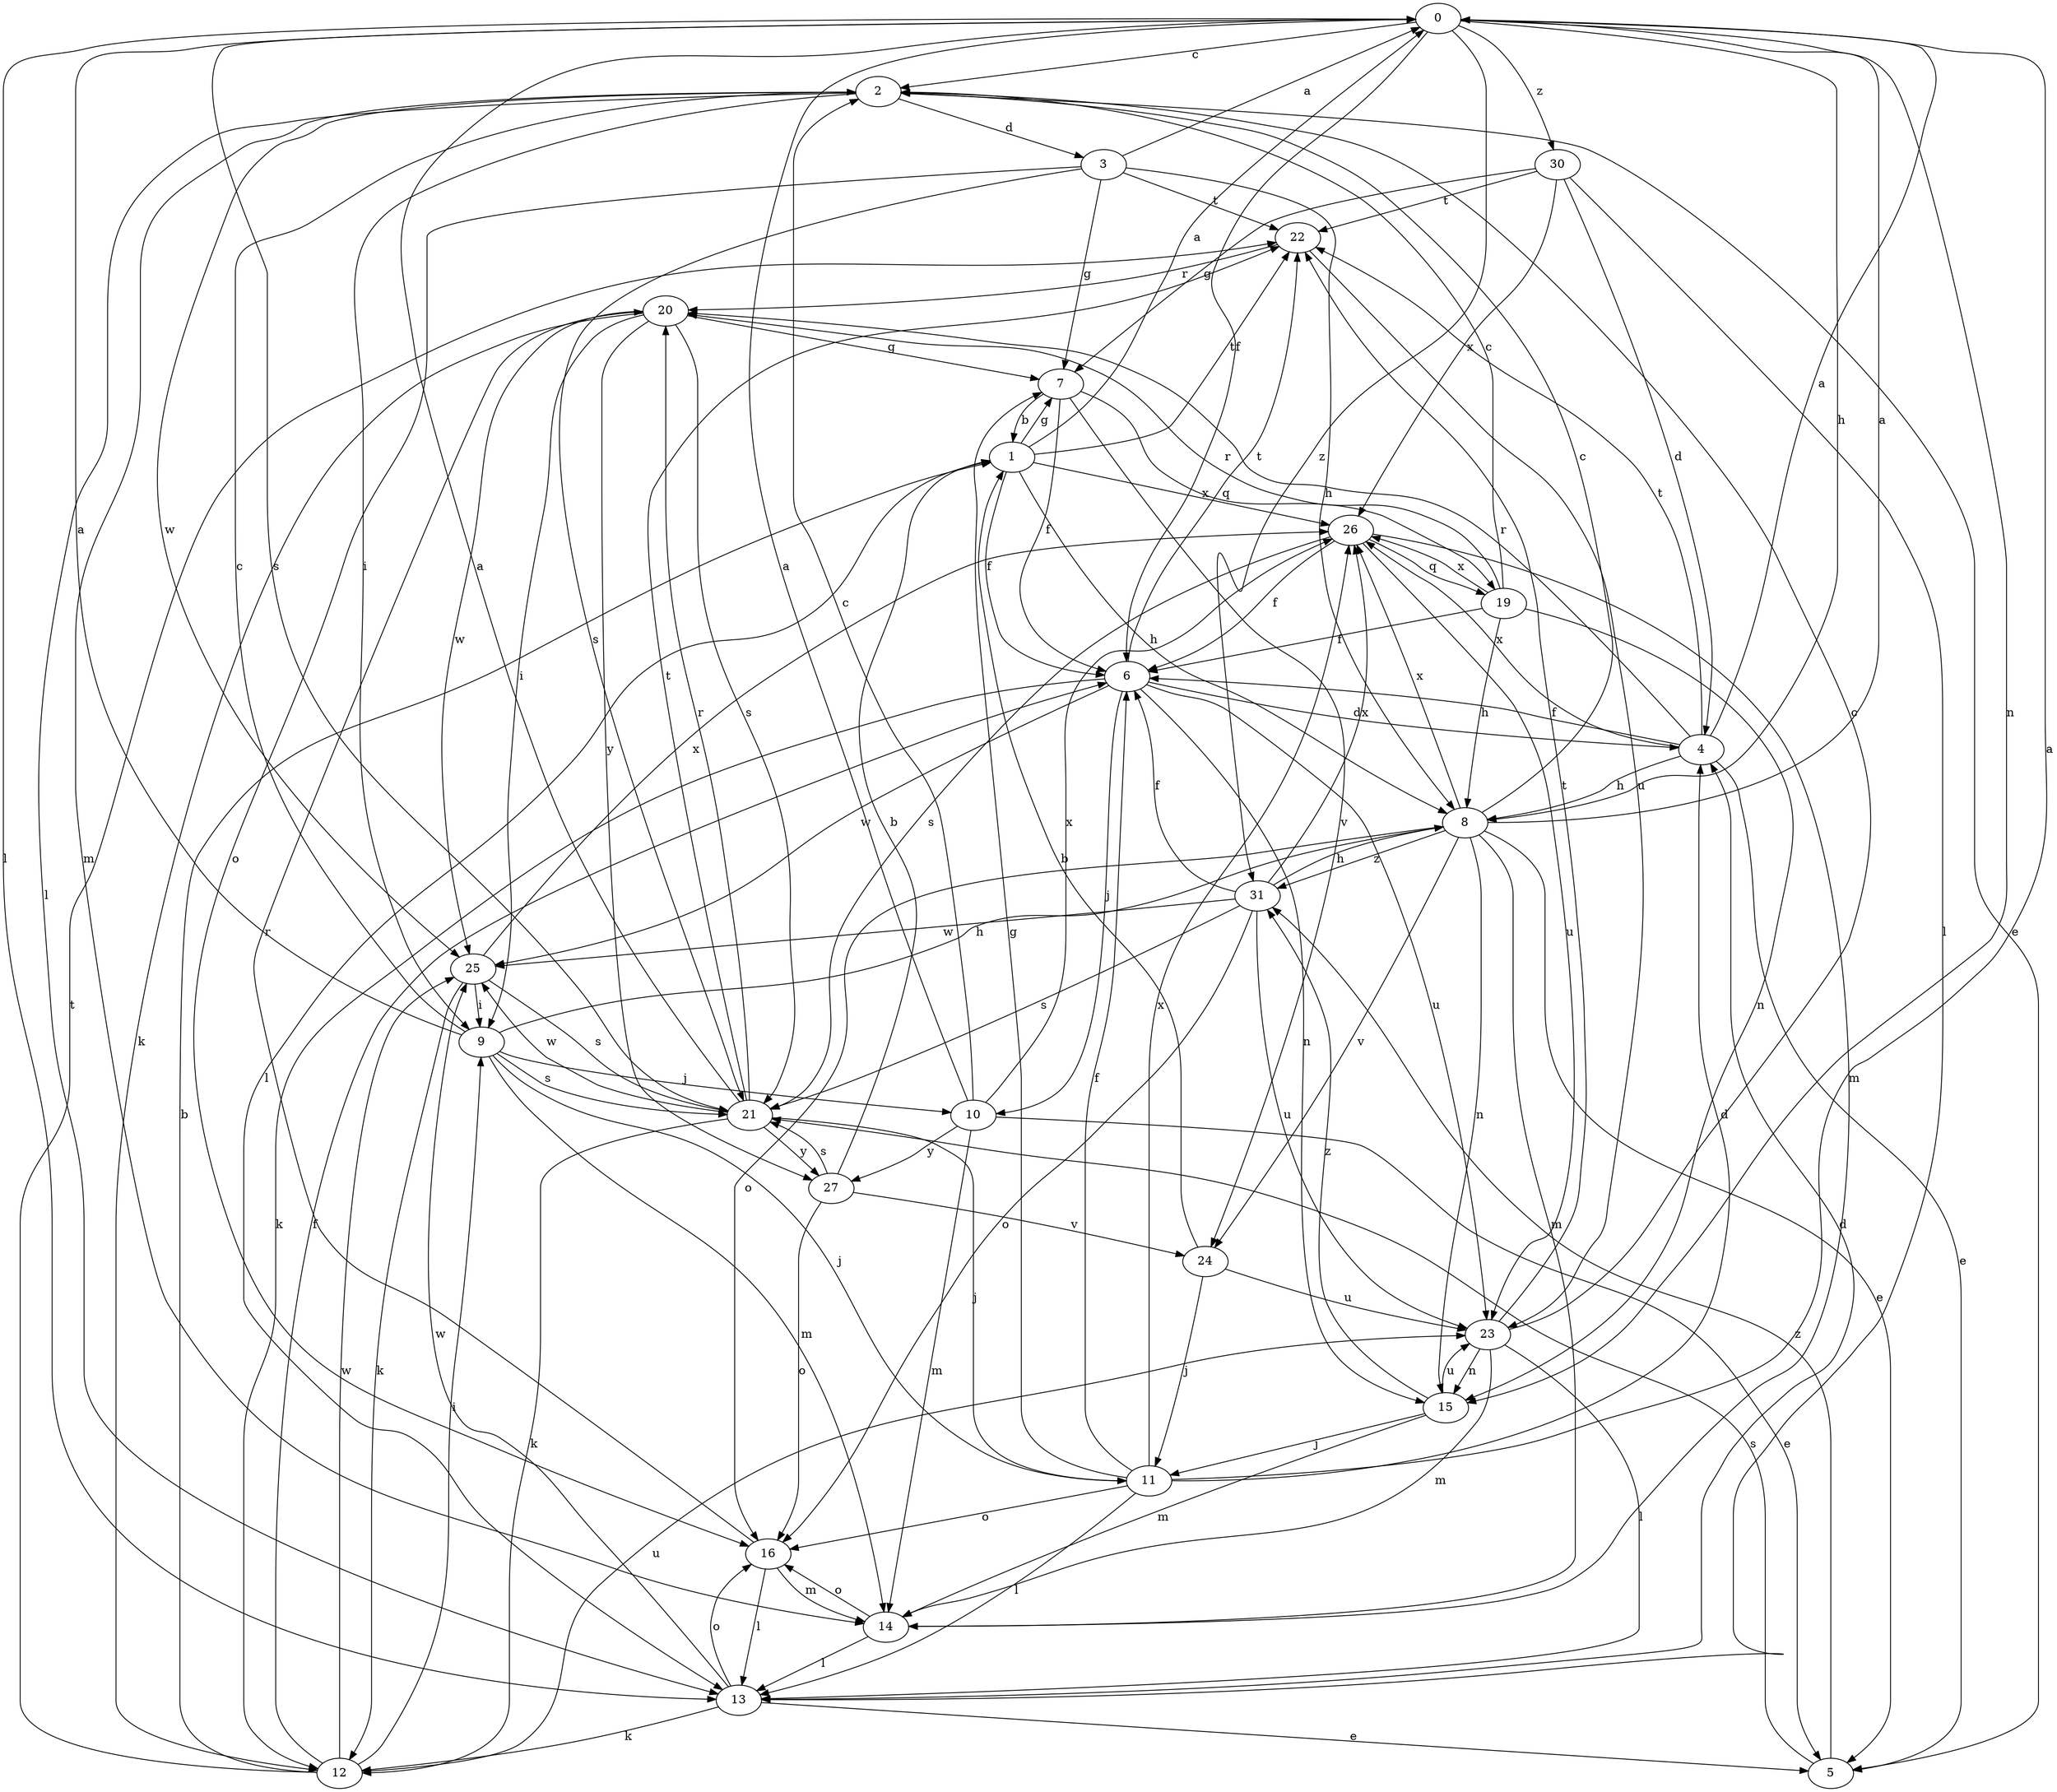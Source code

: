 strict digraph  {
0;
1;
2;
3;
4;
5;
6;
7;
8;
9;
10;
11;
12;
13;
14;
15;
16;
19;
20;
21;
22;
23;
24;
25;
26;
27;
30;
31;
0 -> 2  [label=c];
0 -> 6  [label=f];
0 -> 8  [label=h];
0 -> 13  [label=l];
0 -> 15  [label=n];
0 -> 21  [label=s];
0 -> 30  [label=z];
0 -> 31  [label=z];
1 -> 0  [label=a];
1 -> 6  [label=f];
1 -> 7  [label=g];
1 -> 8  [label=h];
1 -> 13  [label=l];
1 -> 22  [label=t];
1 -> 26  [label=x];
2 -> 3  [label=d];
2 -> 5  [label=e];
2 -> 9  [label=i];
2 -> 13  [label=l];
2 -> 14  [label=m];
2 -> 25  [label=w];
3 -> 0  [label=a];
3 -> 7  [label=g];
3 -> 8  [label=h];
3 -> 16  [label=o];
3 -> 21  [label=s];
3 -> 22  [label=t];
4 -> 0  [label=a];
4 -> 5  [label=e];
4 -> 6  [label=f];
4 -> 8  [label=h];
4 -> 20  [label=r];
4 -> 22  [label=t];
4 -> 26  [label=x];
5 -> 21  [label=s];
5 -> 31  [label=z];
6 -> 4  [label=d];
6 -> 10  [label=j];
6 -> 12  [label=k];
6 -> 15  [label=n];
6 -> 22  [label=t];
6 -> 23  [label=u];
6 -> 25  [label=w];
7 -> 1  [label=b];
7 -> 6  [label=f];
7 -> 19  [label=q];
7 -> 24  [label=v];
8 -> 0  [label=a];
8 -> 2  [label=c];
8 -> 5  [label=e];
8 -> 14  [label=m];
8 -> 15  [label=n];
8 -> 16  [label=o];
8 -> 24  [label=v];
8 -> 26  [label=x];
8 -> 31  [label=z];
9 -> 0  [label=a];
9 -> 2  [label=c];
9 -> 8  [label=h];
9 -> 10  [label=j];
9 -> 11  [label=j];
9 -> 14  [label=m];
9 -> 21  [label=s];
10 -> 0  [label=a];
10 -> 2  [label=c];
10 -> 5  [label=e];
10 -> 14  [label=m];
10 -> 26  [label=x];
10 -> 27  [label=y];
11 -> 0  [label=a];
11 -> 4  [label=d];
11 -> 6  [label=f];
11 -> 7  [label=g];
11 -> 13  [label=l];
11 -> 16  [label=o];
11 -> 26  [label=x];
12 -> 1  [label=b];
12 -> 6  [label=f];
12 -> 9  [label=i];
12 -> 22  [label=t];
12 -> 23  [label=u];
12 -> 25  [label=w];
13 -> 4  [label=d];
13 -> 5  [label=e];
13 -> 12  [label=k];
13 -> 16  [label=o];
13 -> 25  [label=w];
14 -> 13  [label=l];
14 -> 16  [label=o];
15 -> 11  [label=j];
15 -> 14  [label=m];
15 -> 23  [label=u];
15 -> 31  [label=z];
16 -> 13  [label=l];
16 -> 14  [label=m];
16 -> 20  [label=r];
19 -> 2  [label=c];
19 -> 6  [label=f];
19 -> 8  [label=h];
19 -> 15  [label=n];
19 -> 20  [label=r];
19 -> 26  [label=x];
20 -> 7  [label=g];
20 -> 9  [label=i];
20 -> 12  [label=k];
20 -> 21  [label=s];
20 -> 25  [label=w];
20 -> 27  [label=y];
21 -> 0  [label=a];
21 -> 11  [label=j];
21 -> 12  [label=k];
21 -> 20  [label=r];
21 -> 22  [label=t];
21 -> 25  [label=w];
21 -> 27  [label=y];
22 -> 20  [label=r];
22 -> 23  [label=u];
23 -> 2  [label=c];
23 -> 13  [label=l];
23 -> 14  [label=m];
23 -> 15  [label=n];
23 -> 22  [label=t];
24 -> 1  [label=b];
24 -> 11  [label=j];
24 -> 23  [label=u];
25 -> 9  [label=i];
25 -> 12  [label=k];
25 -> 21  [label=s];
25 -> 26  [label=x];
26 -> 6  [label=f];
26 -> 14  [label=m];
26 -> 19  [label=q];
26 -> 21  [label=s];
26 -> 23  [label=u];
27 -> 1  [label=b];
27 -> 16  [label=o];
27 -> 21  [label=s];
27 -> 24  [label=v];
30 -> 4  [label=d];
30 -> 7  [label=g];
30 -> 13  [label=l];
30 -> 22  [label=t];
30 -> 26  [label=x];
31 -> 6  [label=f];
31 -> 8  [label=h];
31 -> 16  [label=o];
31 -> 21  [label=s];
31 -> 23  [label=u];
31 -> 25  [label=w];
31 -> 26  [label=x];
}
